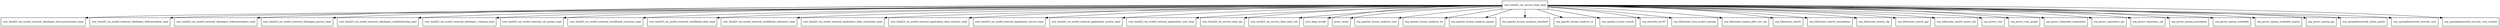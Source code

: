 digraph service_data_impl_2018_8_1_SNAPSHOT_package_dependencies {
  node [shape = box, fontsize=10.0];
  com_hack23_cia_service_data_impl -> com_hack23_cia_model_external_riksdagen_documentcontent_impl;
  com_hack23_cia_service_data_impl -> com_hack23_cia_model_external_riksdagen_dokumentlista_impl;
  com_hack23_cia_service_data_impl -> com_hack23_cia_model_external_riksdagen_dokumentstatus_impl;
  com_hack23_cia_service_data_impl -> com_hack23_cia_model_external_riksdagen_person_impl;
  com_hack23_cia_service_data_impl -> com_hack23_cia_model_external_riksdagen_utskottsforslag_impl;
  com_hack23_cia_service_data_impl -> com_hack23_cia_model_external_riksdagen_votering_impl;
  com_hack23_cia_service_data_impl -> com_hack23_cia_model_external_val_partier_impl;
  com_hack23_cia_service_data_impl -> com_hack23_cia_model_external_worldbank_countries_impl;
  com_hack23_cia_service_data_impl -> com_hack23_cia_model_external_worldbank_data_impl;
  com_hack23_cia_service_data_impl -> com_hack23_cia_model_external_worldbank_indicators_impl;
  com_hack23_cia_service_data_impl -> com_hack23_cia_model_internal_application_data_committee_impl;
  com_hack23_cia_service_data_impl -> com_hack23_cia_model_internal_application_data_ministry_impl;
  com_hack23_cia_service_data_impl -> com_hack23_cia_model_internal_application_secure_impl;
  com_hack23_cia_service_data_impl -> com_hack23_cia_model_internal_application_system_impl;
  com_hack23_cia_service_data_impl -> com_hack23_cia_model_internal_application_user_impl;
  com_hack23_cia_service_data_impl -> com_hack23_cia_service_data_api;
  com_hack23_cia_service_data_impl -> com_hack23_cia_service_data_impl_util;
  com_hack23_cia_service_data_impl -> java_lang_invoke;
  com_hack23_cia_service_data_impl -> javax_cache;
  com_hack23_cia_service_data_impl -> org_apache_lucene_analysis_core;
  com_hack23_cia_service_data_impl -> org_apache_lucene_analysis_en;
  com_hack23_cia_service_data_impl -> org_apache_lucene_analysis_ngram;
  com_hack23_cia_service_data_impl -> org_apache_lucene_analysis_standard;
  com_hack23_cia_service_data_impl -> org_apache_lucene_analysis_sv;
  com_hack23_cia_service_data_impl -> org_apache_lucene_search;
  com_hack23_cia_service_data_impl -> org_ehcache_jsr107;
  com_hack23_cia_service_data_impl -> org_hibernate_boot_model_naming;
  com_hack23_cia_service_data_impl -> org_hibernate_engine_jdbc_env_spi;
  com_hack23_cia_service_data_impl -> org_hibernate_search;
  com_hack23_cia_service_data_impl -> org_hibernate_search_annotations;
  com_hack23_cia_service_data_impl -> org_hibernate_search_cfg;
  com_hack23_cia_service_data_impl -> org_hibernate_search_jpa;
  com_hack23_cia_service_data_impl -> org_hibernate_search_query_dsl;
  com_hack23_cia_service_data_impl -> org_javers_core;
  com_hack23_cia_service_data_impl -> org_javers_core_graph;
  com_hack23_cia_service_data_impl -> org_javers_hibernate_integration;
  com_hack23_cia_service_data_impl -> org_javers_repository_api;
  com_hack23_cia_service_data_impl -> org_javers_repository_sql;
  com_hack23_cia_service_data_impl -> org_javers_spring_annotation;
  com_hack23_cia_service_data_impl -> org_javers_spring_auditable;
  com_hack23_cia_service_data_impl -> org_javers_spring_auditable_aspect;
  com_hack23_cia_service_data_impl -> org_javers_spring_jpa;
  com_hack23_cia_service_data_impl -> org_springframework_cache_jcache;
  com_hack23_cia_service_data_impl -> org_springframework_security_core;
  com_hack23_cia_service_data_impl -> org_springframework_security_core_context;
}
